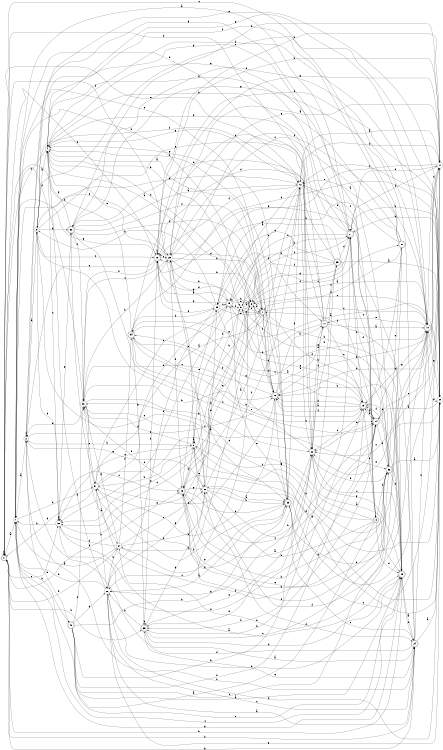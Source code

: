 digraph n33_1 {
__start0 [label="" shape="none"];

rankdir=LR;
size="8,5";

s0 [style="rounded,filled", color="black", fillcolor="white" shape="doublecircle", label="0"];
s1 [style="filled", color="black", fillcolor="white" shape="circle", label="1"];
s2 [style="filled", color="black", fillcolor="white" shape="circle", label="2"];
s3 [style="filled", color="black", fillcolor="white" shape="circle", label="3"];
s4 [style="filled", color="black", fillcolor="white" shape="circle", label="4"];
s5 [style="filled", color="black", fillcolor="white" shape="circle", label="5"];
s6 [style="filled", color="black", fillcolor="white" shape="circle", label="6"];
s7 [style="rounded,filled", color="black", fillcolor="white" shape="doublecircle", label="7"];
s8 [style="rounded,filled", color="black", fillcolor="white" shape="doublecircle", label="8"];
s9 [style="filled", color="black", fillcolor="white" shape="circle", label="9"];
s10 [style="rounded,filled", color="black", fillcolor="white" shape="doublecircle", label="10"];
s11 [style="filled", color="black", fillcolor="white" shape="circle", label="11"];
s12 [style="filled", color="black", fillcolor="white" shape="circle", label="12"];
s13 [style="rounded,filled", color="black", fillcolor="white" shape="doublecircle", label="13"];
s14 [style="rounded,filled", color="black", fillcolor="white" shape="doublecircle", label="14"];
s15 [style="rounded,filled", color="black", fillcolor="white" shape="doublecircle", label="15"];
s16 [style="rounded,filled", color="black", fillcolor="white" shape="doublecircle", label="16"];
s17 [style="rounded,filled", color="black", fillcolor="white" shape="doublecircle", label="17"];
s18 [style="rounded,filled", color="black", fillcolor="white" shape="doublecircle", label="18"];
s19 [style="rounded,filled", color="black", fillcolor="white" shape="doublecircle", label="19"];
s20 [style="filled", color="black", fillcolor="white" shape="circle", label="20"];
s21 [style="rounded,filled", color="black", fillcolor="white" shape="doublecircle", label="21"];
s22 [style="filled", color="black", fillcolor="white" shape="circle", label="22"];
s23 [style="rounded,filled", color="black", fillcolor="white" shape="doublecircle", label="23"];
s24 [style="rounded,filled", color="black", fillcolor="white" shape="doublecircle", label="24"];
s25 [style="rounded,filled", color="black", fillcolor="white" shape="doublecircle", label="25"];
s26 [style="filled", color="black", fillcolor="white" shape="circle", label="26"];
s27 [style="filled", color="black", fillcolor="white" shape="circle", label="27"];
s28 [style="filled", color="black", fillcolor="white" shape="circle", label="28"];
s29 [style="filled", color="black", fillcolor="white" shape="circle", label="29"];
s30 [style="filled", color="black", fillcolor="white" shape="circle", label="30"];
s31 [style="filled", color="black", fillcolor="white" shape="circle", label="31"];
s32 [style="rounded,filled", color="black", fillcolor="white" shape="doublecircle", label="32"];
s33 [style="filled", color="black", fillcolor="white" shape="circle", label="33"];
s34 [style="rounded,filled", color="black", fillcolor="white" shape="doublecircle", label="34"];
s35 [style="rounded,filled", color="black", fillcolor="white" shape="doublecircle", label="35"];
s36 [style="rounded,filled", color="black", fillcolor="white" shape="doublecircle", label="36"];
s37 [style="rounded,filled", color="black", fillcolor="white" shape="doublecircle", label="37"];
s38 [style="filled", color="black", fillcolor="white" shape="circle", label="38"];
s39 [style="rounded,filled", color="black", fillcolor="white" shape="doublecircle", label="39"];
s40 [style="rounded,filled", color="black", fillcolor="white" shape="doublecircle", label="40"];
s0 -> s1 [label="a"];
s0 -> s35 [label="b"];
s0 -> s38 [label="c"];
s0 -> s13 [label="d"];
s0 -> s12 [label="e"];
s0 -> s18 [label="f"];
s0 -> s24 [label="g"];
s0 -> s0 [label="h"];
s1 -> s2 [label="a"];
s1 -> s40 [label="b"];
s1 -> s23 [label="c"];
s1 -> s31 [label="d"];
s1 -> s16 [label="e"];
s1 -> s29 [label="f"];
s1 -> s23 [label="g"];
s1 -> s6 [label="h"];
s2 -> s3 [label="a"];
s2 -> s9 [label="b"];
s2 -> s24 [label="c"];
s2 -> s2 [label="d"];
s2 -> s20 [label="e"];
s2 -> s16 [label="f"];
s2 -> s21 [label="g"];
s2 -> s40 [label="h"];
s3 -> s4 [label="a"];
s3 -> s36 [label="b"];
s3 -> s18 [label="c"];
s3 -> s14 [label="d"];
s3 -> s20 [label="e"];
s3 -> s12 [label="f"];
s3 -> s22 [label="g"];
s3 -> s32 [label="h"];
s4 -> s5 [label="a"];
s4 -> s1 [label="b"];
s4 -> s38 [label="c"];
s4 -> s6 [label="d"];
s4 -> s14 [label="e"];
s4 -> s10 [label="f"];
s4 -> s12 [label="g"];
s4 -> s6 [label="h"];
s5 -> s6 [label="a"];
s5 -> s7 [label="b"];
s5 -> s37 [label="c"];
s5 -> s36 [label="d"];
s5 -> s38 [label="e"];
s5 -> s21 [label="f"];
s5 -> s23 [label="g"];
s5 -> s21 [label="h"];
s6 -> s7 [label="a"];
s6 -> s27 [label="b"];
s6 -> s26 [label="c"];
s6 -> s38 [label="d"];
s6 -> s16 [label="e"];
s6 -> s9 [label="f"];
s6 -> s21 [label="g"];
s6 -> s23 [label="h"];
s7 -> s4 [label="a"];
s7 -> s8 [label="b"];
s7 -> s10 [label="c"];
s7 -> s18 [label="d"];
s7 -> s13 [label="e"];
s7 -> s16 [label="f"];
s7 -> s19 [label="g"];
s7 -> s9 [label="h"];
s8 -> s1 [label="a"];
s8 -> s9 [label="b"];
s8 -> s30 [label="c"];
s8 -> s23 [label="d"];
s8 -> s13 [label="e"];
s8 -> s36 [label="f"];
s8 -> s18 [label="g"];
s8 -> s9 [label="h"];
s9 -> s9 [label="a"];
s9 -> s10 [label="b"];
s9 -> s38 [label="c"];
s9 -> s30 [label="d"];
s9 -> s28 [label="e"];
s9 -> s0 [label="f"];
s9 -> s20 [label="g"];
s9 -> s31 [label="h"];
s10 -> s6 [label="a"];
s10 -> s11 [label="b"];
s10 -> s6 [label="c"];
s10 -> s20 [label="d"];
s10 -> s17 [label="e"];
s10 -> s28 [label="f"];
s10 -> s4 [label="g"];
s10 -> s15 [label="h"];
s11 -> s12 [label="a"];
s11 -> s32 [label="b"];
s11 -> s22 [label="c"];
s11 -> s16 [label="d"];
s11 -> s33 [label="e"];
s11 -> s21 [label="f"];
s11 -> s28 [label="g"];
s11 -> s18 [label="h"];
s12 -> s13 [label="a"];
s12 -> s22 [label="b"];
s12 -> s5 [label="c"];
s12 -> s11 [label="d"];
s12 -> s8 [label="e"];
s12 -> s18 [label="f"];
s12 -> s3 [label="g"];
s12 -> s19 [label="h"];
s13 -> s14 [label="a"];
s13 -> s25 [label="b"];
s13 -> s14 [label="c"];
s13 -> s36 [label="d"];
s13 -> s33 [label="e"];
s13 -> s30 [label="f"];
s13 -> s28 [label="g"];
s13 -> s9 [label="h"];
s14 -> s15 [label="a"];
s14 -> s31 [label="b"];
s14 -> s21 [label="c"];
s14 -> s36 [label="d"];
s14 -> s11 [label="e"];
s14 -> s21 [label="f"];
s14 -> s10 [label="g"];
s14 -> s35 [label="h"];
s15 -> s16 [label="a"];
s15 -> s8 [label="b"];
s15 -> s22 [label="c"];
s15 -> s16 [label="d"];
s15 -> s5 [label="e"];
s15 -> s16 [label="f"];
s15 -> s34 [label="g"];
s15 -> s14 [label="h"];
s16 -> s17 [label="a"];
s16 -> s17 [label="b"];
s16 -> s30 [label="c"];
s16 -> s7 [label="d"];
s16 -> s25 [label="e"];
s16 -> s6 [label="f"];
s16 -> s11 [label="g"];
s16 -> s31 [label="h"];
s17 -> s10 [label="a"];
s17 -> s1 [label="b"];
s17 -> s15 [label="c"];
s17 -> s18 [label="d"];
s17 -> s22 [label="e"];
s17 -> s39 [label="f"];
s17 -> s34 [label="g"];
s17 -> s0 [label="h"];
s18 -> s19 [label="a"];
s18 -> s11 [label="b"];
s18 -> s29 [label="c"];
s18 -> s5 [label="d"];
s18 -> s2 [label="e"];
s18 -> s30 [label="f"];
s18 -> s1 [label="g"];
s18 -> s18 [label="h"];
s19 -> s20 [label="a"];
s19 -> s29 [label="b"];
s19 -> s31 [label="c"];
s19 -> s38 [label="d"];
s19 -> s6 [label="e"];
s19 -> s5 [label="f"];
s19 -> s18 [label="g"];
s19 -> s6 [label="h"];
s20 -> s14 [label="a"];
s20 -> s21 [label="b"];
s20 -> s12 [label="c"];
s20 -> s18 [label="d"];
s20 -> s22 [label="e"];
s20 -> s13 [label="f"];
s20 -> s10 [label="g"];
s20 -> s21 [label="h"];
s21 -> s1 [label="a"];
s21 -> s4 [label="b"];
s21 -> s19 [label="c"];
s21 -> s4 [label="d"];
s21 -> s11 [label="e"];
s21 -> s6 [label="f"];
s21 -> s3 [label="g"];
s21 -> s15 [label="h"];
s22 -> s23 [label="a"];
s22 -> s34 [label="b"];
s22 -> s23 [label="c"];
s22 -> s17 [label="d"];
s22 -> s35 [label="e"];
s22 -> s36 [label="f"];
s22 -> s26 [label="g"];
s22 -> s39 [label="h"];
s23 -> s24 [label="a"];
s23 -> s16 [label="b"];
s23 -> s12 [label="c"];
s23 -> s26 [label="d"];
s23 -> s24 [label="e"];
s23 -> s15 [label="f"];
s23 -> s22 [label="g"];
s23 -> s0 [label="h"];
s24 -> s20 [label="a"];
s24 -> s0 [label="b"];
s24 -> s25 [label="c"];
s24 -> s2 [label="d"];
s24 -> s35 [label="e"];
s24 -> s7 [label="f"];
s24 -> s32 [label="g"];
s24 -> s10 [label="h"];
s25 -> s26 [label="a"];
s25 -> s10 [label="b"];
s25 -> s11 [label="c"];
s25 -> s12 [label="d"];
s25 -> s19 [label="e"];
s25 -> s4 [label="f"];
s25 -> s4 [label="g"];
s25 -> s31 [label="h"];
s26 -> s24 [label="a"];
s26 -> s27 [label="b"];
s26 -> s24 [label="c"];
s26 -> s1 [label="d"];
s26 -> s20 [label="e"];
s26 -> s4 [label="f"];
s26 -> s5 [label="g"];
s26 -> s20 [label="h"];
s27 -> s1 [label="a"];
s27 -> s28 [label="b"];
s27 -> s28 [label="c"];
s27 -> s34 [label="d"];
s27 -> s25 [label="e"];
s27 -> s38 [label="f"];
s27 -> s30 [label="g"];
s27 -> s0 [label="h"];
s28 -> s25 [label="a"];
s28 -> s14 [label="b"];
s28 -> s29 [label="c"];
s28 -> s24 [label="d"];
s28 -> s33 [label="e"];
s28 -> s12 [label="f"];
s28 -> s2 [label="g"];
s28 -> s25 [label="h"];
s29 -> s11 [label="a"];
s29 -> s7 [label="b"];
s29 -> s30 [label="c"];
s29 -> s13 [label="d"];
s29 -> s4 [label="e"];
s29 -> s10 [label="f"];
s29 -> s11 [label="g"];
s29 -> s7 [label="h"];
s30 -> s27 [label="a"];
s30 -> s16 [label="b"];
s30 -> s31 [label="c"];
s30 -> s2 [label="d"];
s30 -> s28 [label="e"];
s30 -> s0 [label="f"];
s30 -> s22 [label="g"];
s30 -> s29 [label="h"];
s31 -> s12 [label="a"];
s31 -> s19 [label="b"];
s31 -> s32 [label="c"];
s31 -> s0 [label="d"];
s31 -> s16 [label="e"];
s31 -> s20 [label="f"];
s31 -> s22 [label="g"];
s31 -> s26 [label="h"];
s32 -> s12 [label="a"];
s32 -> s30 [label="b"];
s32 -> s14 [label="c"];
s32 -> s22 [label="d"];
s32 -> s10 [label="e"];
s32 -> s25 [label="f"];
s32 -> s4 [label="g"];
s32 -> s7 [label="h"];
s33 -> s15 [label="a"];
s33 -> s17 [label="b"];
s33 -> s19 [label="c"];
s33 -> s18 [label="d"];
s33 -> s7 [label="e"];
s33 -> s26 [label="f"];
s33 -> s29 [label="g"];
s33 -> s3 [label="h"];
s34 -> s25 [label="a"];
s34 -> s15 [label="b"];
s34 -> s10 [label="c"];
s34 -> s20 [label="d"];
s34 -> s14 [label="e"];
s34 -> s33 [label="f"];
s34 -> s35 [label="g"];
s34 -> s0 [label="h"];
s35 -> s24 [label="a"];
s35 -> s35 [label="b"];
s35 -> s36 [label="c"];
s35 -> s23 [label="d"];
s35 -> s22 [label="e"];
s35 -> s18 [label="f"];
s35 -> s28 [label="g"];
s35 -> s26 [label="h"];
s36 -> s20 [label="a"];
s36 -> s13 [label="b"];
s36 -> s29 [label="c"];
s36 -> s23 [label="d"];
s36 -> s37 [label="e"];
s36 -> s15 [label="f"];
s36 -> s18 [label="g"];
s36 -> s13 [label="h"];
s37 -> s12 [label="a"];
s37 -> s27 [label="b"];
s37 -> s0 [label="c"];
s37 -> s7 [label="d"];
s37 -> s22 [label="e"];
s37 -> s4 [label="f"];
s37 -> s29 [label="g"];
s37 -> s33 [label="h"];
s38 -> s23 [label="a"];
s38 -> s38 [label="b"];
s38 -> s13 [label="c"];
s38 -> s3 [label="d"];
s38 -> s6 [label="e"];
s38 -> s15 [label="f"];
s38 -> s32 [label="g"];
s38 -> s1 [label="h"];
s39 -> s20 [label="a"];
s39 -> s35 [label="b"];
s39 -> s34 [label="c"];
s39 -> s21 [label="d"];
s39 -> s33 [label="e"];
s39 -> s6 [label="f"];
s39 -> s4 [label="g"];
s39 -> s19 [label="h"];
s40 -> s23 [label="a"];
s40 -> s21 [label="b"];
s40 -> s36 [label="c"];
s40 -> s30 [label="d"];
s40 -> s23 [label="e"];
s40 -> s15 [label="f"];
s40 -> s26 [label="g"];
s40 -> s25 [label="h"];

}
